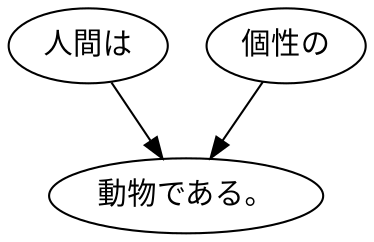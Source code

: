 digraph graph8791 {
	node0 [label="人間は"];
	node1 [label="個性の"];
	node2 [label="動物である。"];
	node0 -> node2;
	node1 -> node2;
}
